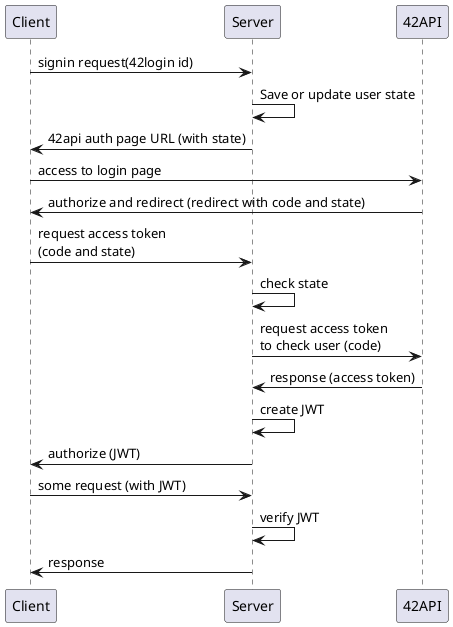 @startuml

Client -> Server : signin request(42login id)
Server -> Server : Save or update user state
Server -> Client : 42api auth page URL (with state)
Client -> 42API : access to login page
42API -> Client : authorize and redirect (redirect with code and state)
Client -> Server : request access token\n(code and state)
Server -> Server : check state
Server -> 42API : request access token\nto check user (code)
42API -> Server : response (access token)
Server -> Server : create JWT
Server -> Client : authorize (JWT)
Client -> Server : some request (with JWT)
Server -> Server : verify JWT
Server -> Client : response

@enduml
